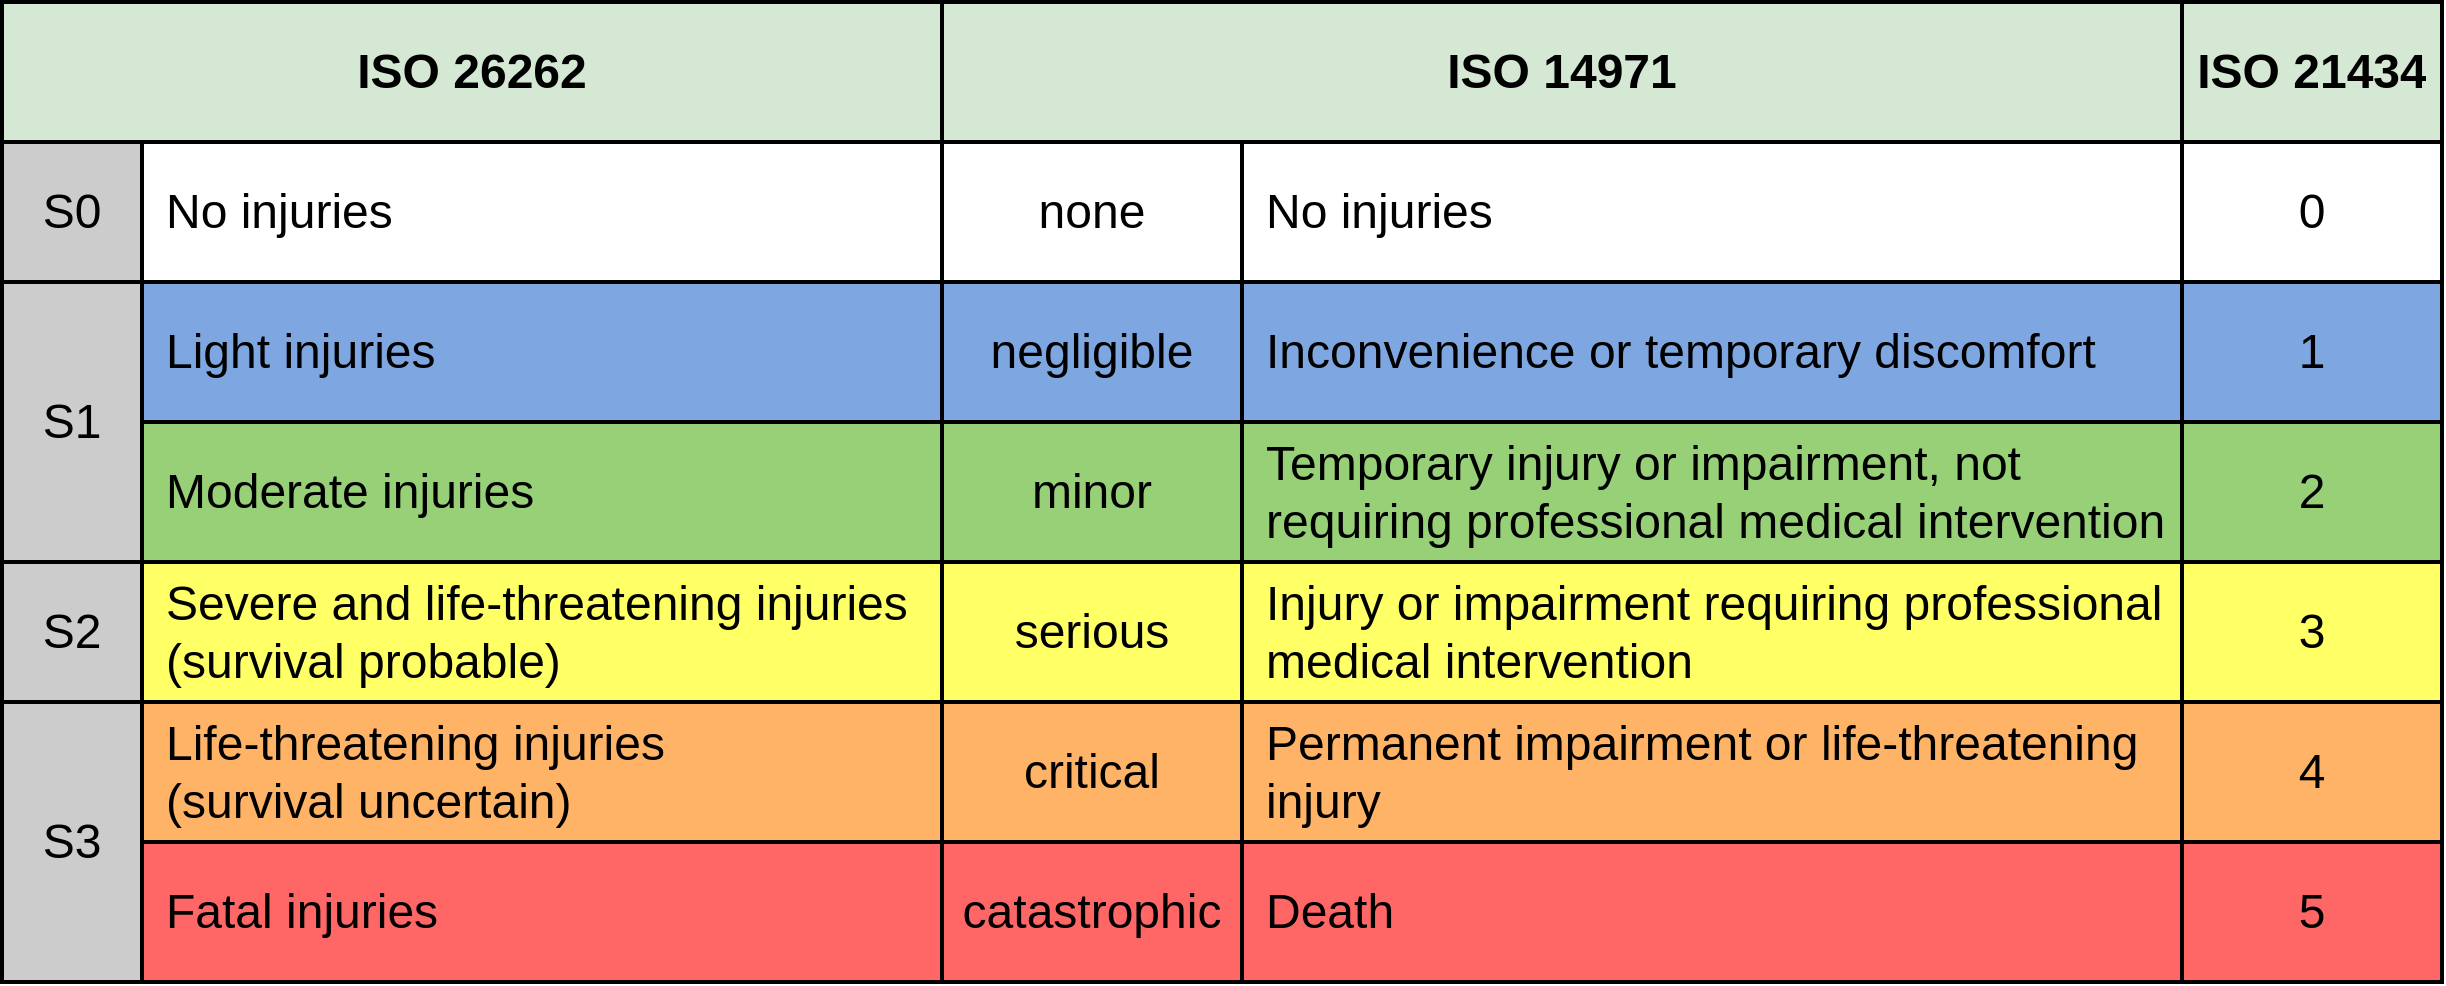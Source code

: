 <mxfile version="14.5.1" type="device"><diagram id="-ySgfsPMe108VmfqWJ42" name="Page-1"><mxGraphModel dx="1533" dy="997" grid="1" gridSize="10" guides="1" tooltips="1" connect="1" arrows="1" fold="1" page="1" pageScale="1" pageWidth="1100" pageHeight="850" math="0" shadow="0"><root><mxCell id="0"/><mxCell id="1" parent="0"/><mxCell id="ayiAUvW84I-Jn0f0i6Gi-1" value="" style="shape=table;html=1;whiteSpace=wrap;startSize=0;container=1;collapsible=0;childLayout=tableLayout;" vertex="1" parent="1"><mxGeometry x="80" y="100" width="1220" height="490" as="geometry"/></mxCell><mxCell id="ayiAUvW84I-Jn0f0i6Gi-2" value="" style="shape=partialRectangle;html=1;whiteSpace=wrap;collapsible=0;dropTarget=0;pointerEvents=0;fillColor=none;top=0;left=0;bottom=0;right=0;points=[[0,0.5],[1,0.5]];portConstraint=eastwest;" vertex="1" parent="ayiAUvW84I-Jn0f0i6Gi-1"><mxGeometry width="1220" height="70" as="geometry"/></mxCell><mxCell id="ayiAUvW84I-Jn0f0i6Gi-3" value="" style="shape=partialRectangle;html=1;whiteSpace=wrap;connectable=0;overflow=hidden;fillColor=none;top=1;left=1;bottom=1;right=1;strokeWidth=2;fontSize=24;" vertex="1" parent="ayiAUvW84I-Jn0f0i6Gi-2"><mxGeometry width="70" height="70" as="geometry"/></mxCell><mxCell id="ayiAUvW84I-Jn0f0i6Gi-4" value="" style="shape=partialRectangle;html=1;whiteSpace=wrap;connectable=0;overflow=hidden;fillColor=none;top=1;left=1;bottom=1;right=1;strokeWidth=2;fontSize=24;" vertex="1" parent="ayiAUvW84I-Jn0f0i6Gi-2"><mxGeometry x="70" width="400" height="70" as="geometry"/></mxCell><mxCell id="ayiAUvW84I-Jn0f0i6Gi-5" value="" style="shape=partialRectangle;html=1;whiteSpace=wrap;connectable=0;overflow=hidden;fillColor=none;top=1;left=1;bottom=1;right=1;strokeWidth=2;fontSize=24;" vertex="1" parent="ayiAUvW84I-Jn0f0i6Gi-2"><mxGeometry x="470" width="150" height="70" as="geometry"/></mxCell><mxCell id="ayiAUvW84I-Jn0f0i6Gi-6" value="" style="shape=partialRectangle;html=1;whiteSpace=wrap;connectable=0;overflow=hidden;fillColor=none;top=1;left=1;bottom=1;right=1;strokeWidth=2;fontSize=24;" vertex="1" parent="ayiAUvW84I-Jn0f0i6Gi-2"><mxGeometry x="620" width="470" height="70" as="geometry"/></mxCell><mxCell id="ayiAUvW84I-Jn0f0i6Gi-7" value="&lt;b&gt;ISO 21434&lt;/b&gt;" style="shape=partialRectangle;html=1;whiteSpace=wrap;connectable=0;overflow=hidden;top=1;left=1;bottom=1;right=1;strokeWidth=2;fontSize=24;fillColor=#D5E8D4;" vertex="1" parent="ayiAUvW84I-Jn0f0i6Gi-2"><mxGeometry x="1090" width="130" height="70" as="geometry"/></mxCell><mxCell id="ayiAUvW84I-Jn0f0i6Gi-8" value="" style="shape=partialRectangle;html=1;whiteSpace=wrap;collapsible=0;dropTarget=0;pointerEvents=0;fillColor=none;top=0;left=0;bottom=0;right=0;points=[[0,0.5],[1,0.5]];portConstraint=eastwest;" vertex="1" parent="ayiAUvW84I-Jn0f0i6Gi-1"><mxGeometry y="70" width="1220" height="70" as="geometry"/></mxCell><mxCell id="ayiAUvW84I-Jn0f0i6Gi-9" value="S0" style="shape=partialRectangle;html=1;whiteSpace=wrap;connectable=0;overflow=hidden;top=1;left=1;bottom=1;right=1;strokeWidth=2;fontSize=24;fillColor=#CCCCCC;" vertex="1" parent="ayiAUvW84I-Jn0f0i6Gi-8"><mxGeometry width="70" height="70" as="geometry"/></mxCell><mxCell id="ayiAUvW84I-Jn0f0i6Gi-10" value="No injuries" style="shape=partialRectangle;html=1;whiteSpace=wrap;connectable=0;overflow=hidden;fillColor=none;top=1;left=1;bottom=1;right=1;strokeWidth=2;fontSize=24;spacingLeft=10;align=left;" vertex="1" parent="ayiAUvW84I-Jn0f0i6Gi-8"><mxGeometry x="70" width="400" height="70" as="geometry"/></mxCell><mxCell id="ayiAUvW84I-Jn0f0i6Gi-11" value="none" style="shape=partialRectangle;html=1;whiteSpace=wrap;connectable=0;overflow=hidden;fillColor=none;top=1;left=1;bottom=1;right=1;strokeWidth=2;fontSize=24;" vertex="1" parent="ayiAUvW84I-Jn0f0i6Gi-8"><mxGeometry x="470" width="150" height="70" as="geometry"/></mxCell><mxCell id="ayiAUvW84I-Jn0f0i6Gi-12" value="No injuries" style="shape=partialRectangle;html=1;whiteSpace=wrap;connectable=0;overflow=hidden;fillColor=none;top=1;left=1;bottom=1;right=1;strokeWidth=2;fontSize=24;spacingLeft=10;align=left;" vertex="1" parent="ayiAUvW84I-Jn0f0i6Gi-8"><mxGeometry x="620" width="470" height="70" as="geometry"/></mxCell><mxCell id="ayiAUvW84I-Jn0f0i6Gi-13" value="0" style="shape=partialRectangle;html=1;whiteSpace=wrap;connectable=0;overflow=hidden;fillColor=none;top=1;left=1;bottom=1;right=1;strokeWidth=2;fontSize=24;" vertex="1" parent="ayiAUvW84I-Jn0f0i6Gi-8"><mxGeometry x="1090" width="130" height="70" as="geometry"/></mxCell><mxCell id="ayiAUvW84I-Jn0f0i6Gi-14" value="" style="shape=partialRectangle;html=1;whiteSpace=wrap;collapsible=0;dropTarget=0;pointerEvents=0;fillColor=none;top=0;left=0;bottom=0;right=0;points=[[0,0.5],[1,0.5]];portConstraint=eastwest;" vertex="1" parent="ayiAUvW84I-Jn0f0i6Gi-1"><mxGeometry y="140" width="1220" height="70" as="geometry"/></mxCell><mxCell id="ayiAUvW84I-Jn0f0i6Gi-15" value="" style="shape=partialRectangle;html=1;whiteSpace=wrap;connectable=0;overflow=hidden;fillColor=none;top=1;left=1;bottom=1;right=1;strokeWidth=2;fontSize=24;" vertex="1" parent="ayiAUvW84I-Jn0f0i6Gi-14"><mxGeometry width="70" height="70" as="geometry"/></mxCell><mxCell id="ayiAUvW84I-Jn0f0i6Gi-16" value="Light injuries" style="shape=partialRectangle;html=1;whiteSpace=wrap;connectable=0;overflow=hidden;top=1;left=1;bottom=1;right=1;strokeWidth=2;fontSize=24;fillColor=#7EA6E0;spacingLeft=10;align=left;" vertex="1" parent="ayiAUvW84I-Jn0f0i6Gi-14"><mxGeometry x="70" width="400" height="70" as="geometry"/></mxCell><mxCell id="ayiAUvW84I-Jn0f0i6Gi-17" value="negligible" style="shape=partialRectangle;html=1;whiteSpace=wrap;connectable=0;overflow=hidden;top=1;left=1;bottom=1;right=1;strokeWidth=2;fontSize=24;fillColor=#7EA6E0;" vertex="1" parent="ayiAUvW84I-Jn0f0i6Gi-14"><mxGeometry x="470" width="150" height="70" as="geometry"/></mxCell><mxCell id="ayiAUvW84I-Jn0f0i6Gi-18" value="Inconvenience or temporary discomfort" style="shape=partialRectangle;html=1;whiteSpace=wrap;connectable=0;overflow=hidden;top=1;left=1;bottom=1;right=1;strokeWidth=2;fontSize=24;fillColor=#7EA6E0;spacingLeft=10;align=left;" vertex="1" parent="ayiAUvW84I-Jn0f0i6Gi-14"><mxGeometry x="620" width="470" height="70" as="geometry"/></mxCell><mxCell id="ayiAUvW84I-Jn0f0i6Gi-19" value="1" style="shape=partialRectangle;html=1;whiteSpace=wrap;connectable=0;overflow=hidden;top=1;left=1;bottom=1;right=1;strokeWidth=2;fontSize=24;fillColor=#7EA6E0;" vertex="1" parent="ayiAUvW84I-Jn0f0i6Gi-14"><mxGeometry x="1090" width="130" height="70" as="geometry"/></mxCell><mxCell id="ayiAUvW84I-Jn0f0i6Gi-20" value="" style="shape=partialRectangle;html=1;whiteSpace=wrap;collapsible=0;dropTarget=0;pointerEvents=0;fillColor=none;top=0;left=0;bottom=0;right=0;points=[[0,0.5],[1,0.5]];portConstraint=eastwest;" vertex="1" parent="ayiAUvW84I-Jn0f0i6Gi-1"><mxGeometry y="210" width="1220" height="70" as="geometry"/></mxCell><mxCell id="ayiAUvW84I-Jn0f0i6Gi-21" value="" style="shape=partialRectangle;html=1;whiteSpace=wrap;connectable=0;overflow=hidden;fillColor=none;top=1;left=1;bottom=1;right=1;strokeWidth=2;fontSize=24;" vertex="1" parent="ayiAUvW84I-Jn0f0i6Gi-20"><mxGeometry width="70" height="70" as="geometry"/></mxCell><mxCell id="ayiAUvW84I-Jn0f0i6Gi-22" value="Moderate injuries" style="shape=partialRectangle;html=1;whiteSpace=wrap;connectable=0;overflow=hidden;top=1;left=1;bottom=1;right=1;strokeWidth=2;fontSize=24;fillColor=#97D077;spacingLeft=10;align=left;" vertex="1" parent="ayiAUvW84I-Jn0f0i6Gi-20"><mxGeometry x="70" width="400" height="70" as="geometry"/></mxCell><mxCell id="ayiAUvW84I-Jn0f0i6Gi-23" value="minor" style="shape=partialRectangle;html=1;whiteSpace=wrap;connectable=0;overflow=hidden;top=1;left=1;bottom=1;right=1;strokeWidth=2;fontSize=24;fillColor=#97D077;" vertex="1" parent="ayiAUvW84I-Jn0f0i6Gi-20"><mxGeometry x="470" width="150" height="70" as="geometry"/></mxCell><mxCell id="ayiAUvW84I-Jn0f0i6Gi-24" value="Temporary injury or impairment, not requiring professional medical intervention" style="shape=partialRectangle;html=1;whiteSpace=wrap;connectable=0;overflow=hidden;top=1;left=1;bottom=1;right=1;strokeWidth=2;fontSize=24;fillColor=#97D077;spacingLeft=10;align=left;" vertex="1" parent="ayiAUvW84I-Jn0f0i6Gi-20"><mxGeometry x="620" width="470" height="70" as="geometry"/></mxCell><mxCell id="ayiAUvW84I-Jn0f0i6Gi-25" value="2" style="shape=partialRectangle;html=1;whiteSpace=wrap;connectable=0;overflow=hidden;top=1;left=1;bottom=1;right=1;strokeWidth=2;fontSize=24;fillColor=#97D077;" vertex="1" parent="ayiAUvW84I-Jn0f0i6Gi-20"><mxGeometry x="1090" width="130" height="70" as="geometry"/></mxCell><mxCell id="ayiAUvW84I-Jn0f0i6Gi-26" value="" style="shape=partialRectangle;html=1;whiteSpace=wrap;collapsible=0;dropTarget=0;pointerEvents=0;fillColor=none;top=0;left=0;bottom=0;right=0;points=[[0,0.5],[1,0.5]];portConstraint=eastwest;" vertex="1" parent="ayiAUvW84I-Jn0f0i6Gi-1"><mxGeometry y="280" width="1220" height="70" as="geometry"/></mxCell><mxCell id="ayiAUvW84I-Jn0f0i6Gi-27" value="S2" style="shape=partialRectangle;html=1;whiteSpace=wrap;connectable=0;overflow=hidden;top=1;left=1;bottom=1;right=1;strokeWidth=2;fontSize=24;fillColor=#CCCCCC;" vertex="1" parent="ayiAUvW84I-Jn0f0i6Gi-26"><mxGeometry width="70" height="70" as="geometry"/></mxCell><mxCell id="ayiAUvW84I-Jn0f0i6Gi-28" value="Severe and life-threatening injuries&lt;br&gt;(survival probable)" style="shape=partialRectangle;html=1;whiteSpace=wrap;connectable=0;overflow=hidden;top=1;left=1;bottom=1;right=1;strokeWidth=2;fontSize=24;fillColor=#FFFF66;spacingLeft=10;align=left;" vertex="1" parent="ayiAUvW84I-Jn0f0i6Gi-26"><mxGeometry x="70" width="400" height="70" as="geometry"/></mxCell><mxCell id="ayiAUvW84I-Jn0f0i6Gi-29" value="serious" style="shape=partialRectangle;html=1;whiteSpace=wrap;connectable=0;overflow=hidden;top=1;left=1;bottom=1;right=1;strokeWidth=2;fontSize=24;fillColor=#FFFF66;" vertex="1" parent="ayiAUvW84I-Jn0f0i6Gi-26"><mxGeometry x="470" width="150" height="70" as="geometry"/></mxCell><mxCell id="ayiAUvW84I-Jn0f0i6Gi-30" value="Injury or impairment requiring professional medical intervention" style="shape=partialRectangle;html=1;whiteSpace=wrap;connectable=0;overflow=hidden;top=1;left=1;bottom=1;right=1;strokeWidth=2;fontSize=24;fillColor=#FFFF66;spacingLeft=10;align=left;" vertex="1" parent="ayiAUvW84I-Jn0f0i6Gi-26"><mxGeometry x="620" width="470" height="70" as="geometry"/></mxCell><mxCell id="ayiAUvW84I-Jn0f0i6Gi-31" value="3" style="shape=partialRectangle;html=1;whiteSpace=wrap;connectable=0;overflow=hidden;top=1;left=1;bottom=1;right=1;strokeWidth=2;fontSize=24;fillColor=#FFFF66;" vertex="1" parent="ayiAUvW84I-Jn0f0i6Gi-26"><mxGeometry x="1090" width="130" height="70" as="geometry"/></mxCell><mxCell id="ayiAUvW84I-Jn0f0i6Gi-32" value="" style="shape=partialRectangle;html=1;whiteSpace=wrap;collapsible=0;dropTarget=0;pointerEvents=0;fillColor=none;top=0;left=0;bottom=0;right=0;points=[[0,0.5],[1,0.5]];portConstraint=eastwest;" vertex="1" parent="ayiAUvW84I-Jn0f0i6Gi-1"><mxGeometry y="350" width="1220" height="70" as="geometry"/></mxCell><mxCell id="ayiAUvW84I-Jn0f0i6Gi-33" value="" style="shape=partialRectangle;html=1;whiteSpace=wrap;connectable=0;overflow=hidden;fillColor=none;top=1;left=1;bottom=1;right=1;strokeWidth=2;fontSize=24;" vertex="1" parent="ayiAUvW84I-Jn0f0i6Gi-32"><mxGeometry width="70" height="70" as="geometry"/></mxCell><mxCell id="ayiAUvW84I-Jn0f0i6Gi-34" value="Life-threatening injuries&lt;br&gt;(survival uncertain)" style="shape=partialRectangle;html=1;whiteSpace=wrap;connectable=0;overflow=hidden;top=1;left=1;bottom=1;right=1;strokeWidth=2;fontSize=24;fillColor=#FFB366;spacingLeft=10;align=left;" vertex="1" parent="ayiAUvW84I-Jn0f0i6Gi-32"><mxGeometry x="70" width="400" height="70" as="geometry"/></mxCell><mxCell id="ayiAUvW84I-Jn0f0i6Gi-35" value="critical" style="shape=partialRectangle;html=1;whiteSpace=wrap;connectable=0;overflow=hidden;top=1;left=1;bottom=1;right=1;strokeWidth=2;fontSize=24;fillColor=#FFB366;" vertex="1" parent="ayiAUvW84I-Jn0f0i6Gi-32"><mxGeometry x="470" width="150" height="70" as="geometry"/></mxCell><mxCell id="ayiAUvW84I-Jn0f0i6Gi-36" value="Permanent impairment or life-threatening injury" style="shape=partialRectangle;html=1;whiteSpace=wrap;connectable=0;overflow=hidden;top=1;left=1;bottom=1;right=1;strokeWidth=2;fontSize=24;fillColor=#FFB366;spacingLeft=10;align=left;" vertex="1" parent="ayiAUvW84I-Jn0f0i6Gi-32"><mxGeometry x="620" width="470" height="70" as="geometry"/></mxCell><mxCell id="ayiAUvW84I-Jn0f0i6Gi-37" value="4" style="shape=partialRectangle;html=1;whiteSpace=wrap;connectable=0;overflow=hidden;top=1;left=1;bottom=1;right=1;strokeWidth=2;fontSize=24;fillColor=#FFB366;" vertex="1" parent="ayiAUvW84I-Jn0f0i6Gi-32"><mxGeometry x="1090" width="130" height="70" as="geometry"/></mxCell><mxCell id="ayiAUvW84I-Jn0f0i6Gi-38" value="" style="shape=partialRectangle;html=1;whiteSpace=wrap;collapsible=0;dropTarget=0;pointerEvents=0;fillColor=none;top=0;left=0;bottom=0;right=0;points=[[0,0.5],[1,0.5]];portConstraint=eastwest;" vertex="1" parent="ayiAUvW84I-Jn0f0i6Gi-1"><mxGeometry y="420" width="1220" height="70" as="geometry"/></mxCell><mxCell id="ayiAUvW84I-Jn0f0i6Gi-39" value="" style="shape=partialRectangle;html=1;whiteSpace=wrap;connectable=0;overflow=hidden;fillColor=none;top=1;left=1;bottom=1;right=1;strokeWidth=2;fontSize=24;" vertex="1" parent="ayiAUvW84I-Jn0f0i6Gi-38"><mxGeometry width="70" height="70" as="geometry"/></mxCell><mxCell id="ayiAUvW84I-Jn0f0i6Gi-40" value="Fatal injuries" style="shape=partialRectangle;html=1;whiteSpace=wrap;connectable=0;overflow=hidden;top=1;left=1;bottom=1;right=1;strokeWidth=2;fontSize=24;fillColor=#FF6666;spacingLeft=10;align=left;" vertex="1" parent="ayiAUvW84I-Jn0f0i6Gi-38"><mxGeometry x="70" width="400" height="70" as="geometry"/></mxCell><mxCell id="ayiAUvW84I-Jn0f0i6Gi-41" value="catastrophic" style="shape=partialRectangle;html=1;whiteSpace=wrap;connectable=0;overflow=hidden;top=1;left=1;bottom=1;right=1;strokeWidth=2;fontSize=24;fillColor=#FF6666;" vertex="1" parent="ayiAUvW84I-Jn0f0i6Gi-38"><mxGeometry x="470" width="150" height="70" as="geometry"/></mxCell><mxCell id="ayiAUvW84I-Jn0f0i6Gi-42" value="Death" style="shape=partialRectangle;html=1;whiteSpace=wrap;connectable=0;overflow=hidden;top=1;left=1;bottom=1;right=1;strokeWidth=2;fontSize=24;fillColor=#FF6666;spacingLeft=10;align=left;" vertex="1" parent="ayiAUvW84I-Jn0f0i6Gi-38"><mxGeometry x="620" width="470" height="70" as="geometry"/></mxCell><mxCell id="ayiAUvW84I-Jn0f0i6Gi-43" value="5" style="shape=partialRectangle;html=1;whiteSpace=wrap;connectable=0;overflow=hidden;top=1;left=1;bottom=1;right=1;strokeWidth=2;fontSize=24;fillColor=#FF6666;" vertex="1" parent="ayiAUvW84I-Jn0f0i6Gi-38"><mxGeometry x="1090" width="130" height="70" as="geometry"/></mxCell><mxCell id="ayiAUvW84I-Jn0f0i6Gi-45" value="&lt;font style=&quot;font-size: 24px&quot;&gt;S3&lt;/font&gt;" style="rounded=0;whiteSpace=wrap;html=1;strokeColor=#000000;strokeWidth=2;fontSize=18;align=center;fillColor=#CCCCCC;" vertex="1" parent="1"><mxGeometry x="80" y="450" width="70" height="140" as="geometry"/></mxCell><mxCell id="ayiAUvW84I-Jn0f0i6Gi-46" value="&lt;font style=&quot;font-size: 24px&quot;&gt;&lt;b&gt;ISO 26262&lt;/b&gt;&lt;/font&gt;" style="rounded=0;whiteSpace=wrap;html=1;strokeColor=#000000;strokeWidth=2;fontSize=18;align=center;fillColor=#D5E8D4;" vertex="1" parent="1"><mxGeometry x="80" y="100" width="470" height="70" as="geometry"/></mxCell><mxCell id="ayiAUvW84I-Jn0f0i6Gi-47" value="&lt;font style=&quot;font-size: 24px&quot;&gt;S1&lt;/font&gt;" style="rounded=0;whiteSpace=wrap;html=1;strokeColor=#000000;strokeWidth=2;fontSize=18;align=center;fillColor=#CCCCCC;" vertex="1" parent="1"><mxGeometry x="80" y="240" width="70" height="140" as="geometry"/></mxCell><mxCell id="ayiAUvW84I-Jn0f0i6Gi-48" value="&lt;font style=&quot;font-size: 24px&quot;&gt;&lt;b&gt;ISO 14971&lt;/b&gt;&lt;/font&gt;" style="rounded=0;whiteSpace=wrap;html=1;strokeColor=#000000;strokeWidth=2;fontSize=18;align=center;fillColor=#D5E8D4;" vertex="1" parent="1"><mxGeometry x="550" y="100" width="620" height="70" as="geometry"/></mxCell></root></mxGraphModel></diagram></mxfile>
